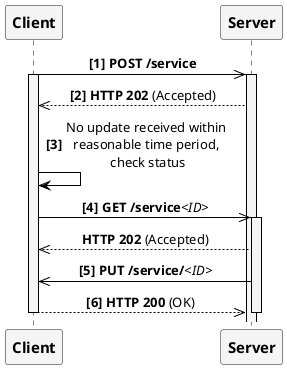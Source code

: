/'*****
License
--------------
Copyright © 2017 Bill & Melinda Gates Foundation
The Mojaloop files are made available by the Bill & Melinda Gates Foundation under the Apache License, Version 2.0 (the "License") and you may not use these files except in compliance with the License. You may obtain a copy of the License at
http://www.apache.org/licenses/LICENSE-2.0
Unless required by applicable law or agreed to in writing, the Mojaloop files are distributed on an "AS IS" BASIS, WITHOUT WARRANTIES OR CONDITIONS OF ANY KIND, either express or implied. See the License for the specific language governing permissions and limitations under the License.
Contributors
--------------
This is the official list of the Mojaloop project contributors for this file.
Names of the original copyright holders (individuals or organizations)
should be listed with a '*' in the first column. People who have
contributed from an organization can be listed under the organization
that actually holds the copyright for their contributions (see the
Gates Foundation organization for an example). Those individuals should have
their names indented and be marked with a '-'. Email address can be added
optionally within square brackets <email>.
* Gates Foundation
- Name Surname <name.surname@gatesfoundation.com>

* Henk Kodde <henk.kodde@modusbox.com>
--------------
******'/

@startuml

' declaring skinparam
skinparam sequenceMessageAlign center
skinparam shadowing false
skinparam defaultFontName Arial
skinparam monochrome true
skinparam SequenceLifeLineBackgroundColor WhiteSmoke
skinparam SequenceLifeLineBorderColor Black
skinparam ActorFontStyle Bold
skinparam ActorFontSize 15
skinparam ParticipantFontStyle Bold
skinparam ParticipantFontSize 15
skinparam ParticipantBackgroundColor WhiteSmoke
skinparam ArrowColor Black

' declare title
' title Error handling from client using GET request

' Actor Keys:
' participant - Client and Server


' declare actors
participant "Client" as client
participant "Server" as server

' start flow
autonumber 1 1 "<b>[0]"
client ->> server: **POST /service**
activate client
activate server
client <<-- server: **HTTP 202** (Accepted)
'autonumber stop
client -> client: No update received within \nreasonable time period, \ncheck status
'autonumber resume
client ->> server: **GET /service**<i><ID></i>
activate server
autonumber stop
client <<-- server: **HTTP 202** (Accepted)
autonumber resume
client <<- server: **PUT /service/**<i><ID></i>
client -->> server: **HTTP 200** (OK)
deactivate server
deactivate client
@enduml
